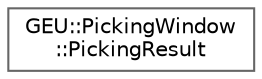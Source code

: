 digraph "Gráfico de jerarquía de clases"
{
 // LATEX_PDF_SIZE
  bgcolor="transparent";
  edge [fontname=Helvetica,fontsize=10,labelfontname=Helvetica,labelfontsize=10];
  node [fontname=Helvetica,fontsize=10,shape=box,height=0.2,width=0.4];
  rankdir="LR";
  Node0 [id="Node000000",label="GEU::PickingWindow\l::PickingResult",height=0.2,width=0.4,color="grey40", fillcolor="white", style="filled",URL="$d3/d07/struct_g_e_u_1_1_picking_window_1_1_picking_result.html",tooltip=" "];
}
